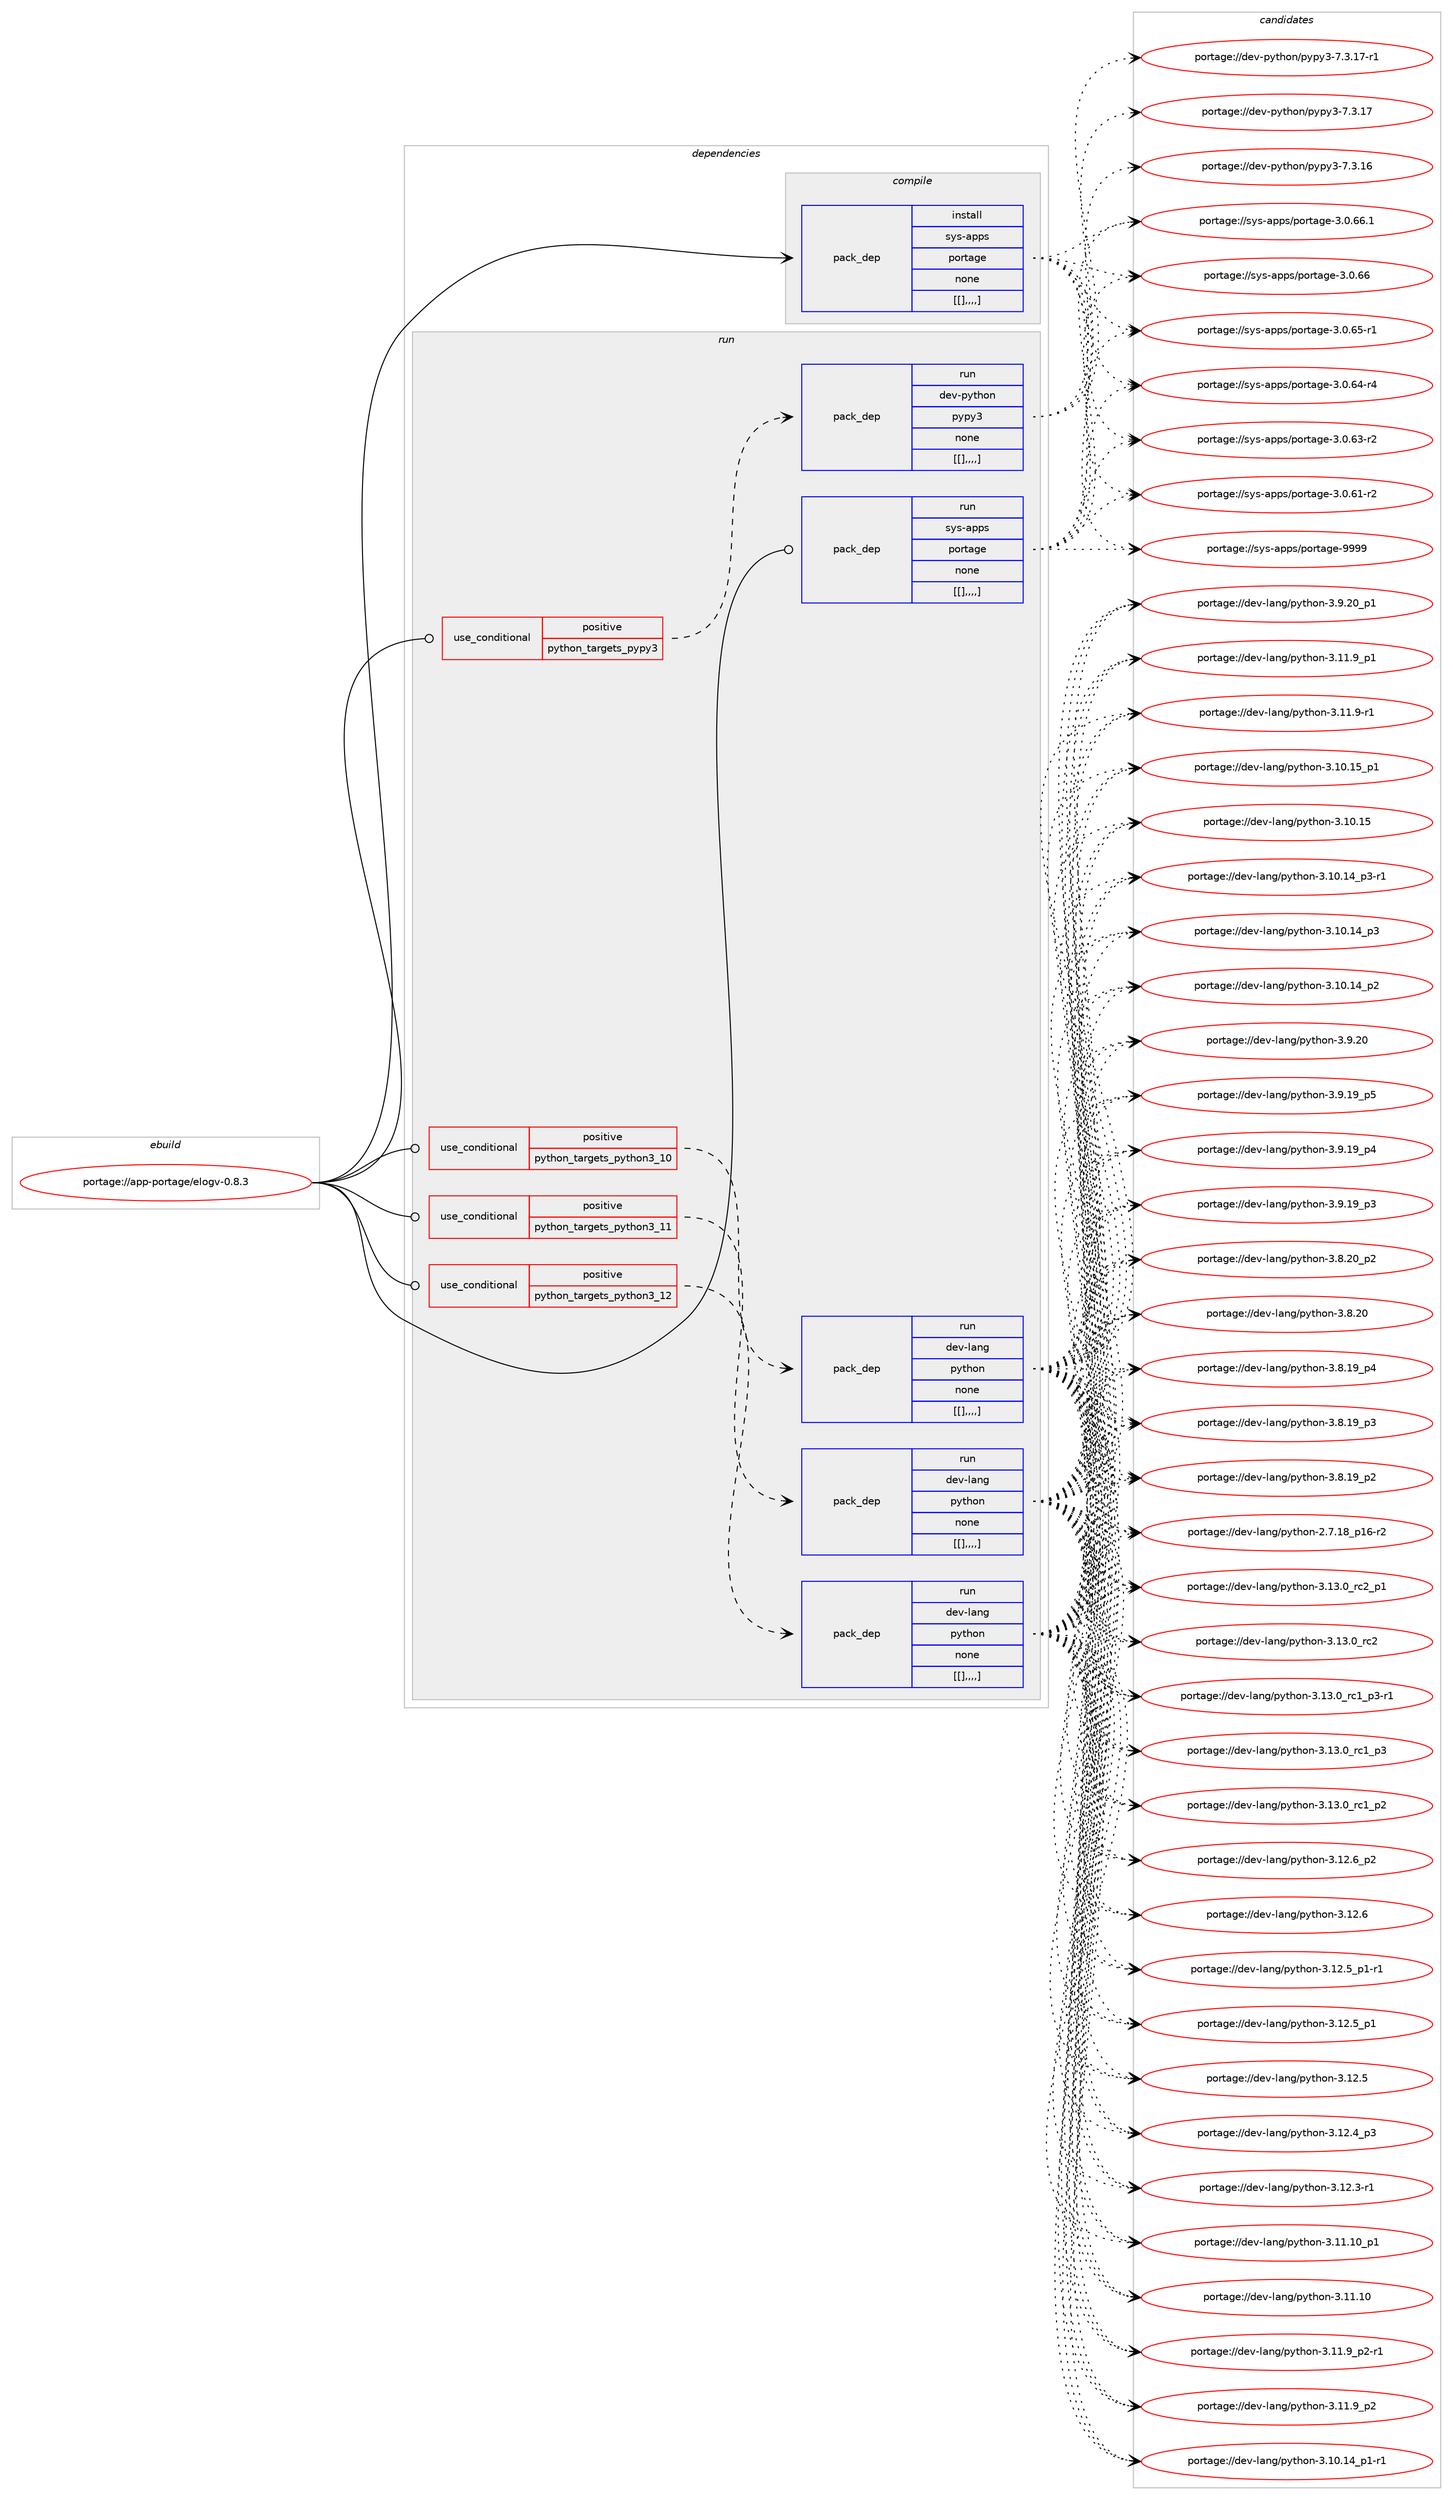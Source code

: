 digraph prolog {

# *************
# Graph options
# *************

newrank=true;
concentrate=true;
compound=true;
graph [rankdir=LR,fontname=Helvetica,fontsize=10,ranksep=1.5];#, ranksep=2.5, nodesep=0.2];
edge  [arrowhead=vee];
node  [fontname=Helvetica,fontsize=10];

# **********
# The ebuild
# **********

subgraph cluster_leftcol {
color=gray;
label=<<i>ebuild</i>>;
id [label="portage://app-portage/elogv-0.8.3", color=red, width=4, href="../app-portage/elogv-0.8.3.svg"];
}

# ****************
# The dependencies
# ****************

subgraph cluster_midcol {
color=gray;
label=<<i>dependencies</i>>;
subgraph cluster_compile {
fillcolor="#eeeeee";
style=filled;
label=<<i>compile</i>>;
subgraph pack35919 {
dependency50721 [label=<<TABLE BORDER="0" CELLBORDER="1" CELLSPACING="0" CELLPADDING="4" WIDTH="220"><TR><TD ROWSPAN="6" CELLPADDING="30">pack_dep</TD></TR><TR><TD WIDTH="110">install</TD></TR><TR><TD>sys-apps</TD></TR><TR><TD>portage</TD></TR><TR><TD>none</TD></TR><TR><TD>[[],,,,]</TD></TR></TABLE>>, shape=none, color=blue];
}
id:e -> dependency50721:w [weight=20,style="solid",arrowhead="vee"];
}
subgraph cluster_compileandrun {
fillcolor="#eeeeee";
style=filled;
label=<<i>compile and run</i>>;
}
subgraph cluster_run {
fillcolor="#eeeeee";
style=filled;
label=<<i>run</i>>;
subgraph cond14345 {
dependency50722 [label=<<TABLE BORDER="0" CELLBORDER="1" CELLSPACING="0" CELLPADDING="4"><TR><TD ROWSPAN="3" CELLPADDING="10">use_conditional</TD></TR><TR><TD>positive</TD></TR><TR><TD>python_targets_pypy3</TD></TR></TABLE>>, shape=none, color=red];
subgraph pack35920 {
dependency50723 [label=<<TABLE BORDER="0" CELLBORDER="1" CELLSPACING="0" CELLPADDING="4" WIDTH="220"><TR><TD ROWSPAN="6" CELLPADDING="30">pack_dep</TD></TR><TR><TD WIDTH="110">run</TD></TR><TR><TD>dev-python</TD></TR><TR><TD>pypy3</TD></TR><TR><TD>none</TD></TR><TR><TD>[[],,,,]</TD></TR></TABLE>>, shape=none, color=blue];
}
dependency50722:e -> dependency50723:w [weight=20,style="dashed",arrowhead="vee"];
}
id:e -> dependency50722:w [weight=20,style="solid",arrowhead="odot"];
subgraph cond14346 {
dependency50724 [label=<<TABLE BORDER="0" CELLBORDER="1" CELLSPACING="0" CELLPADDING="4"><TR><TD ROWSPAN="3" CELLPADDING="10">use_conditional</TD></TR><TR><TD>positive</TD></TR><TR><TD>python_targets_python3_10</TD></TR></TABLE>>, shape=none, color=red];
subgraph pack35921 {
dependency50725 [label=<<TABLE BORDER="0" CELLBORDER="1" CELLSPACING="0" CELLPADDING="4" WIDTH="220"><TR><TD ROWSPAN="6" CELLPADDING="30">pack_dep</TD></TR><TR><TD WIDTH="110">run</TD></TR><TR><TD>dev-lang</TD></TR><TR><TD>python</TD></TR><TR><TD>none</TD></TR><TR><TD>[[],,,,]</TD></TR></TABLE>>, shape=none, color=blue];
}
dependency50724:e -> dependency50725:w [weight=20,style="dashed",arrowhead="vee"];
}
id:e -> dependency50724:w [weight=20,style="solid",arrowhead="odot"];
subgraph cond14347 {
dependency50726 [label=<<TABLE BORDER="0" CELLBORDER="1" CELLSPACING="0" CELLPADDING="4"><TR><TD ROWSPAN="3" CELLPADDING="10">use_conditional</TD></TR><TR><TD>positive</TD></TR><TR><TD>python_targets_python3_11</TD></TR></TABLE>>, shape=none, color=red];
subgraph pack35922 {
dependency50727 [label=<<TABLE BORDER="0" CELLBORDER="1" CELLSPACING="0" CELLPADDING="4" WIDTH="220"><TR><TD ROWSPAN="6" CELLPADDING="30">pack_dep</TD></TR><TR><TD WIDTH="110">run</TD></TR><TR><TD>dev-lang</TD></TR><TR><TD>python</TD></TR><TR><TD>none</TD></TR><TR><TD>[[],,,,]</TD></TR></TABLE>>, shape=none, color=blue];
}
dependency50726:e -> dependency50727:w [weight=20,style="dashed",arrowhead="vee"];
}
id:e -> dependency50726:w [weight=20,style="solid",arrowhead="odot"];
subgraph cond14348 {
dependency50728 [label=<<TABLE BORDER="0" CELLBORDER="1" CELLSPACING="0" CELLPADDING="4"><TR><TD ROWSPAN="3" CELLPADDING="10">use_conditional</TD></TR><TR><TD>positive</TD></TR><TR><TD>python_targets_python3_12</TD></TR></TABLE>>, shape=none, color=red];
subgraph pack35923 {
dependency50729 [label=<<TABLE BORDER="0" CELLBORDER="1" CELLSPACING="0" CELLPADDING="4" WIDTH="220"><TR><TD ROWSPAN="6" CELLPADDING="30">pack_dep</TD></TR><TR><TD WIDTH="110">run</TD></TR><TR><TD>dev-lang</TD></TR><TR><TD>python</TD></TR><TR><TD>none</TD></TR><TR><TD>[[],,,,]</TD></TR></TABLE>>, shape=none, color=blue];
}
dependency50728:e -> dependency50729:w [weight=20,style="dashed",arrowhead="vee"];
}
id:e -> dependency50728:w [weight=20,style="solid",arrowhead="odot"];
subgraph pack35924 {
dependency50730 [label=<<TABLE BORDER="0" CELLBORDER="1" CELLSPACING="0" CELLPADDING="4" WIDTH="220"><TR><TD ROWSPAN="6" CELLPADDING="30">pack_dep</TD></TR><TR><TD WIDTH="110">run</TD></TR><TR><TD>sys-apps</TD></TR><TR><TD>portage</TD></TR><TR><TD>none</TD></TR><TR><TD>[[],,,,]</TD></TR></TABLE>>, shape=none, color=blue];
}
id:e -> dependency50730:w [weight=20,style="solid",arrowhead="odot"];
}
}

# **************
# The candidates
# **************

subgraph cluster_choices {
rank=same;
color=gray;
label=<<i>candidates</i>>;

subgraph choice35919 {
color=black;
nodesep=1;
choice115121115459711211211547112111114116971031014557575757 [label="portage://sys-apps/portage-9999", color=red, width=4,href="../sys-apps/portage-9999.svg"];
choice11512111545971121121154711211111411697103101455146484654544649 [label="portage://sys-apps/portage-3.0.66.1", color=red, width=4,href="../sys-apps/portage-3.0.66.1.svg"];
choice1151211154597112112115471121111141169710310145514648465454 [label="portage://sys-apps/portage-3.0.66", color=red, width=4,href="../sys-apps/portage-3.0.66.svg"];
choice11512111545971121121154711211111411697103101455146484654534511449 [label="portage://sys-apps/portage-3.0.65-r1", color=red, width=4,href="../sys-apps/portage-3.0.65-r1.svg"];
choice11512111545971121121154711211111411697103101455146484654524511452 [label="portage://sys-apps/portage-3.0.64-r4", color=red, width=4,href="../sys-apps/portage-3.0.64-r4.svg"];
choice11512111545971121121154711211111411697103101455146484654514511450 [label="portage://sys-apps/portage-3.0.63-r2", color=red, width=4,href="../sys-apps/portage-3.0.63-r2.svg"];
choice11512111545971121121154711211111411697103101455146484654494511450 [label="portage://sys-apps/portage-3.0.61-r2", color=red, width=4,href="../sys-apps/portage-3.0.61-r2.svg"];
dependency50721:e -> choice115121115459711211211547112111114116971031014557575757:w [style=dotted,weight="100"];
dependency50721:e -> choice11512111545971121121154711211111411697103101455146484654544649:w [style=dotted,weight="100"];
dependency50721:e -> choice1151211154597112112115471121111141169710310145514648465454:w [style=dotted,weight="100"];
dependency50721:e -> choice11512111545971121121154711211111411697103101455146484654534511449:w [style=dotted,weight="100"];
dependency50721:e -> choice11512111545971121121154711211111411697103101455146484654524511452:w [style=dotted,weight="100"];
dependency50721:e -> choice11512111545971121121154711211111411697103101455146484654514511450:w [style=dotted,weight="100"];
dependency50721:e -> choice11512111545971121121154711211111411697103101455146484654494511450:w [style=dotted,weight="100"];
}
subgraph choice35920 {
color=black;
nodesep=1;
choice100101118451121211161041111104711212111212151455546514649554511449 [label="portage://dev-python/pypy3-7.3.17-r1", color=red, width=4,href="../dev-python/pypy3-7.3.17-r1.svg"];
choice10010111845112121116104111110471121211121215145554651464955 [label="portage://dev-python/pypy3-7.3.17", color=red, width=4,href="../dev-python/pypy3-7.3.17.svg"];
choice10010111845112121116104111110471121211121215145554651464954 [label="portage://dev-python/pypy3-7.3.16", color=red, width=4,href="../dev-python/pypy3-7.3.16.svg"];
dependency50723:e -> choice100101118451121211161041111104711212111212151455546514649554511449:w [style=dotted,weight="100"];
dependency50723:e -> choice10010111845112121116104111110471121211121215145554651464955:w [style=dotted,weight="100"];
dependency50723:e -> choice10010111845112121116104111110471121211121215145554651464954:w [style=dotted,weight="100"];
}
subgraph choice35921 {
color=black;
nodesep=1;
choice100101118451089711010347112121116104111110455146495146489511499509511249 [label="portage://dev-lang/python-3.13.0_rc2_p1", color=red, width=4,href="../dev-lang/python-3.13.0_rc2_p1.svg"];
choice10010111845108971101034711212111610411111045514649514648951149950 [label="portage://dev-lang/python-3.13.0_rc2", color=red, width=4,href="../dev-lang/python-3.13.0_rc2.svg"];
choice1001011184510897110103471121211161041111104551464951464895114994995112514511449 [label="portage://dev-lang/python-3.13.0_rc1_p3-r1", color=red, width=4,href="../dev-lang/python-3.13.0_rc1_p3-r1.svg"];
choice100101118451089711010347112121116104111110455146495146489511499499511251 [label="portage://dev-lang/python-3.13.0_rc1_p3", color=red, width=4,href="../dev-lang/python-3.13.0_rc1_p3.svg"];
choice100101118451089711010347112121116104111110455146495146489511499499511250 [label="portage://dev-lang/python-3.13.0_rc1_p2", color=red, width=4,href="../dev-lang/python-3.13.0_rc1_p2.svg"];
choice100101118451089711010347112121116104111110455146495046549511250 [label="portage://dev-lang/python-3.12.6_p2", color=red, width=4,href="../dev-lang/python-3.12.6_p2.svg"];
choice10010111845108971101034711212111610411111045514649504654 [label="portage://dev-lang/python-3.12.6", color=red, width=4,href="../dev-lang/python-3.12.6.svg"];
choice1001011184510897110103471121211161041111104551464950465395112494511449 [label="portage://dev-lang/python-3.12.5_p1-r1", color=red, width=4,href="../dev-lang/python-3.12.5_p1-r1.svg"];
choice100101118451089711010347112121116104111110455146495046539511249 [label="portage://dev-lang/python-3.12.5_p1", color=red, width=4,href="../dev-lang/python-3.12.5_p1.svg"];
choice10010111845108971101034711212111610411111045514649504653 [label="portage://dev-lang/python-3.12.5", color=red, width=4,href="../dev-lang/python-3.12.5.svg"];
choice100101118451089711010347112121116104111110455146495046529511251 [label="portage://dev-lang/python-3.12.4_p3", color=red, width=4,href="../dev-lang/python-3.12.4_p3.svg"];
choice100101118451089711010347112121116104111110455146495046514511449 [label="portage://dev-lang/python-3.12.3-r1", color=red, width=4,href="../dev-lang/python-3.12.3-r1.svg"];
choice10010111845108971101034711212111610411111045514649494649489511249 [label="portage://dev-lang/python-3.11.10_p1", color=red, width=4,href="../dev-lang/python-3.11.10_p1.svg"];
choice1001011184510897110103471121211161041111104551464949464948 [label="portage://dev-lang/python-3.11.10", color=red, width=4,href="../dev-lang/python-3.11.10.svg"];
choice1001011184510897110103471121211161041111104551464949465795112504511449 [label="portage://dev-lang/python-3.11.9_p2-r1", color=red, width=4,href="../dev-lang/python-3.11.9_p2-r1.svg"];
choice100101118451089711010347112121116104111110455146494946579511250 [label="portage://dev-lang/python-3.11.9_p2", color=red, width=4,href="../dev-lang/python-3.11.9_p2.svg"];
choice100101118451089711010347112121116104111110455146494946579511249 [label="portage://dev-lang/python-3.11.9_p1", color=red, width=4,href="../dev-lang/python-3.11.9_p1.svg"];
choice100101118451089711010347112121116104111110455146494946574511449 [label="portage://dev-lang/python-3.11.9-r1", color=red, width=4,href="../dev-lang/python-3.11.9-r1.svg"];
choice10010111845108971101034711212111610411111045514649484649539511249 [label="portage://dev-lang/python-3.10.15_p1", color=red, width=4,href="../dev-lang/python-3.10.15_p1.svg"];
choice1001011184510897110103471121211161041111104551464948464953 [label="portage://dev-lang/python-3.10.15", color=red, width=4,href="../dev-lang/python-3.10.15.svg"];
choice100101118451089711010347112121116104111110455146494846495295112514511449 [label="portage://dev-lang/python-3.10.14_p3-r1", color=red, width=4,href="../dev-lang/python-3.10.14_p3-r1.svg"];
choice10010111845108971101034711212111610411111045514649484649529511251 [label="portage://dev-lang/python-3.10.14_p3", color=red, width=4,href="../dev-lang/python-3.10.14_p3.svg"];
choice10010111845108971101034711212111610411111045514649484649529511250 [label="portage://dev-lang/python-3.10.14_p2", color=red, width=4,href="../dev-lang/python-3.10.14_p2.svg"];
choice100101118451089711010347112121116104111110455146494846495295112494511449 [label="portage://dev-lang/python-3.10.14_p1-r1", color=red, width=4,href="../dev-lang/python-3.10.14_p1-r1.svg"];
choice100101118451089711010347112121116104111110455146574650489511249 [label="portage://dev-lang/python-3.9.20_p1", color=red, width=4,href="../dev-lang/python-3.9.20_p1.svg"];
choice10010111845108971101034711212111610411111045514657465048 [label="portage://dev-lang/python-3.9.20", color=red, width=4,href="../dev-lang/python-3.9.20.svg"];
choice100101118451089711010347112121116104111110455146574649579511253 [label="portage://dev-lang/python-3.9.19_p5", color=red, width=4,href="../dev-lang/python-3.9.19_p5.svg"];
choice100101118451089711010347112121116104111110455146574649579511252 [label="portage://dev-lang/python-3.9.19_p4", color=red, width=4,href="../dev-lang/python-3.9.19_p4.svg"];
choice100101118451089711010347112121116104111110455146574649579511251 [label="portage://dev-lang/python-3.9.19_p3", color=red, width=4,href="../dev-lang/python-3.9.19_p3.svg"];
choice100101118451089711010347112121116104111110455146564650489511250 [label="portage://dev-lang/python-3.8.20_p2", color=red, width=4,href="../dev-lang/python-3.8.20_p2.svg"];
choice10010111845108971101034711212111610411111045514656465048 [label="portage://dev-lang/python-3.8.20", color=red, width=4,href="../dev-lang/python-3.8.20.svg"];
choice100101118451089711010347112121116104111110455146564649579511252 [label="portage://dev-lang/python-3.8.19_p4", color=red, width=4,href="../dev-lang/python-3.8.19_p4.svg"];
choice100101118451089711010347112121116104111110455146564649579511251 [label="portage://dev-lang/python-3.8.19_p3", color=red, width=4,href="../dev-lang/python-3.8.19_p3.svg"];
choice100101118451089711010347112121116104111110455146564649579511250 [label="portage://dev-lang/python-3.8.19_p2", color=red, width=4,href="../dev-lang/python-3.8.19_p2.svg"];
choice100101118451089711010347112121116104111110455046554649569511249544511450 [label="portage://dev-lang/python-2.7.18_p16-r2", color=red, width=4,href="../dev-lang/python-2.7.18_p16-r2.svg"];
dependency50725:e -> choice100101118451089711010347112121116104111110455146495146489511499509511249:w [style=dotted,weight="100"];
dependency50725:e -> choice10010111845108971101034711212111610411111045514649514648951149950:w [style=dotted,weight="100"];
dependency50725:e -> choice1001011184510897110103471121211161041111104551464951464895114994995112514511449:w [style=dotted,weight="100"];
dependency50725:e -> choice100101118451089711010347112121116104111110455146495146489511499499511251:w [style=dotted,weight="100"];
dependency50725:e -> choice100101118451089711010347112121116104111110455146495146489511499499511250:w [style=dotted,weight="100"];
dependency50725:e -> choice100101118451089711010347112121116104111110455146495046549511250:w [style=dotted,weight="100"];
dependency50725:e -> choice10010111845108971101034711212111610411111045514649504654:w [style=dotted,weight="100"];
dependency50725:e -> choice1001011184510897110103471121211161041111104551464950465395112494511449:w [style=dotted,weight="100"];
dependency50725:e -> choice100101118451089711010347112121116104111110455146495046539511249:w [style=dotted,weight="100"];
dependency50725:e -> choice10010111845108971101034711212111610411111045514649504653:w [style=dotted,weight="100"];
dependency50725:e -> choice100101118451089711010347112121116104111110455146495046529511251:w [style=dotted,weight="100"];
dependency50725:e -> choice100101118451089711010347112121116104111110455146495046514511449:w [style=dotted,weight="100"];
dependency50725:e -> choice10010111845108971101034711212111610411111045514649494649489511249:w [style=dotted,weight="100"];
dependency50725:e -> choice1001011184510897110103471121211161041111104551464949464948:w [style=dotted,weight="100"];
dependency50725:e -> choice1001011184510897110103471121211161041111104551464949465795112504511449:w [style=dotted,weight="100"];
dependency50725:e -> choice100101118451089711010347112121116104111110455146494946579511250:w [style=dotted,weight="100"];
dependency50725:e -> choice100101118451089711010347112121116104111110455146494946579511249:w [style=dotted,weight="100"];
dependency50725:e -> choice100101118451089711010347112121116104111110455146494946574511449:w [style=dotted,weight="100"];
dependency50725:e -> choice10010111845108971101034711212111610411111045514649484649539511249:w [style=dotted,weight="100"];
dependency50725:e -> choice1001011184510897110103471121211161041111104551464948464953:w [style=dotted,weight="100"];
dependency50725:e -> choice100101118451089711010347112121116104111110455146494846495295112514511449:w [style=dotted,weight="100"];
dependency50725:e -> choice10010111845108971101034711212111610411111045514649484649529511251:w [style=dotted,weight="100"];
dependency50725:e -> choice10010111845108971101034711212111610411111045514649484649529511250:w [style=dotted,weight="100"];
dependency50725:e -> choice100101118451089711010347112121116104111110455146494846495295112494511449:w [style=dotted,weight="100"];
dependency50725:e -> choice100101118451089711010347112121116104111110455146574650489511249:w [style=dotted,weight="100"];
dependency50725:e -> choice10010111845108971101034711212111610411111045514657465048:w [style=dotted,weight="100"];
dependency50725:e -> choice100101118451089711010347112121116104111110455146574649579511253:w [style=dotted,weight="100"];
dependency50725:e -> choice100101118451089711010347112121116104111110455146574649579511252:w [style=dotted,weight="100"];
dependency50725:e -> choice100101118451089711010347112121116104111110455146574649579511251:w [style=dotted,weight="100"];
dependency50725:e -> choice100101118451089711010347112121116104111110455146564650489511250:w [style=dotted,weight="100"];
dependency50725:e -> choice10010111845108971101034711212111610411111045514656465048:w [style=dotted,weight="100"];
dependency50725:e -> choice100101118451089711010347112121116104111110455146564649579511252:w [style=dotted,weight="100"];
dependency50725:e -> choice100101118451089711010347112121116104111110455146564649579511251:w [style=dotted,weight="100"];
dependency50725:e -> choice100101118451089711010347112121116104111110455146564649579511250:w [style=dotted,weight="100"];
dependency50725:e -> choice100101118451089711010347112121116104111110455046554649569511249544511450:w [style=dotted,weight="100"];
}
subgraph choice35922 {
color=black;
nodesep=1;
choice100101118451089711010347112121116104111110455146495146489511499509511249 [label="portage://dev-lang/python-3.13.0_rc2_p1", color=red, width=4,href="../dev-lang/python-3.13.0_rc2_p1.svg"];
choice10010111845108971101034711212111610411111045514649514648951149950 [label="portage://dev-lang/python-3.13.0_rc2", color=red, width=4,href="../dev-lang/python-3.13.0_rc2.svg"];
choice1001011184510897110103471121211161041111104551464951464895114994995112514511449 [label="portage://dev-lang/python-3.13.0_rc1_p3-r1", color=red, width=4,href="../dev-lang/python-3.13.0_rc1_p3-r1.svg"];
choice100101118451089711010347112121116104111110455146495146489511499499511251 [label="portage://dev-lang/python-3.13.0_rc1_p3", color=red, width=4,href="../dev-lang/python-3.13.0_rc1_p3.svg"];
choice100101118451089711010347112121116104111110455146495146489511499499511250 [label="portage://dev-lang/python-3.13.0_rc1_p2", color=red, width=4,href="../dev-lang/python-3.13.0_rc1_p2.svg"];
choice100101118451089711010347112121116104111110455146495046549511250 [label="portage://dev-lang/python-3.12.6_p2", color=red, width=4,href="../dev-lang/python-3.12.6_p2.svg"];
choice10010111845108971101034711212111610411111045514649504654 [label="portage://dev-lang/python-3.12.6", color=red, width=4,href="../dev-lang/python-3.12.6.svg"];
choice1001011184510897110103471121211161041111104551464950465395112494511449 [label="portage://dev-lang/python-3.12.5_p1-r1", color=red, width=4,href="../dev-lang/python-3.12.5_p1-r1.svg"];
choice100101118451089711010347112121116104111110455146495046539511249 [label="portage://dev-lang/python-3.12.5_p1", color=red, width=4,href="../dev-lang/python-3.12.5_p1.svg"];
choice10010111845108971101034711212111610411111045514649504653 [label="portage://dev-lang/python-3.12.5", color=red, width=4,href="../dev-lang/python-3.12.5.svg"];
choice100101118451089711010347112121116104111110455146495046529511251 [label="portage://dev-lang/python-3.12.4_p3", color=red, width=4,href="../dev-lang/python-3.12.4_p3.svg"];
choice100101118451089711010347112121116104111110455146495046514511449 [label="portage://dev-lang/python-3.12.3-r1", color=red, width=4,href="../dev-lang/python-3.12.3-r1.svg"];
choice10010111845108971101034711212111610411111045514649494649489511249 [label="portage://dev-lang/python-3.11.10_p1", color=red, width=4,href="../dev-lang/python-3.11.10_p1.svg"];
choice1001011184510897110103471121211161041111104551464949464948 [label="portage://dev-lang/python-3.11.10", color=red, width=4,href="../dev-lang/python-3.11.10.svg"];
choice1001011184510897110103471121211161041111104551464949465795112504511449 [label="portage://dev-lang/python-3.11.9_p2-r1", color=red, width=4,href="../dev-lang/python-3.11.9_p2-r1.svg"];
choice100101118451089711010347112121116104111110455146494946579511250 [label="portage://dev-lang/python-3.11.9_p2", color=red, width=4,href="../dev-lang/python-3.11.9_p2.svg"];
choice100101118451089711010347112121116104111110455146494946579511249 [label="portage://dev-lang/python-3.11.9_p1", color=red, width=4,href="../dev-lang/python-3.11.9_p1.svg"];
choice100101118451089711010347112121116104111110455146494946574511449 [label="portage://dev-lang/python-3.11.9-r1", color=red, width=4,href="../dev-lang/python-3.11.9-r1.svg"];
choice10010111845108971101034711212111610411111045514649484649539511249 [label="portage://dev-lang/python-3.10.15_p1", color=red, width=4,href="../dev-lang/python-3.10.15_p1.svg"];
choice1001011184510897110103471121211161041111104551464948464953 [label="portage://dev-lang/python-3.10.15", color=red, width=4,href="../dev-lang/python-3.10.15.svg"];
choice100101118451089711010347112121116104111110455146494846495295112514511449 [label="portage://dev-lang/python-3.10.14_p3-r1", color=red, width=4,href="../dev-lang/python-3.10.14_p3-r1.svg"];
choice10010111845108971101034711212111610411111045514649484649529511251 [label="portage://dev-lang/python-3.10.14_p3", color=red, width=4,href="../dev-lang/python-3.10.14_p3.svg"];
choice10010111845108971101034711212111610411111045514649484649529511250 [label="portage://dev-lang/python-3.10.14_p2", color=red, width=4,href="../dev-lang/python-3.10.14_p2.svg"];
choice100101118451089711010347112121116104111110455146494846495295112494511449 [label="portage://dev-lang/python-3.10.14_p1-r1", color=red, width=4,href="../dev-lang/python-3.10.14_p1-r1.svg"];
choice100101118451089711010347112121116104111110455146574650489511249 [label="portage://dev-lang/python-3.9.20_p1", color=red, width=4,href="../dev-lang/python-3.9.20_p1.svg"];
choice10010111845108971101034711212111610411111045514657465048 [label="portage://dev-lang/python-3.9.20", color=red, width=4,href="../dev-lang/python-3.9.20.svg"];
choice100101118451089711010347112121116104111110455146574649579511253 [label="portage://dev-lang/python-3.9.19_p5", color=red, width=4,href="../dev-lang/python-3.9.19_p5.svg"];
choice100101118451089711010347112121116104111110455146574649579511252 [label="portage://dev-lang/python-3.9.19_p4", color=red, width=4,href="../dev-lang/python-3.9.19_p4.svg"];
choice100101118451089711010347112121116104111110455146574649579511251 [label="portage://dev-lang/python-3.9.19_p3", color=red, width=4,href="../dev-lang/python-3.9.19_p3.svg"];
choice100101118451089711010347112121116104111110455146564650489511250 [label="portage://dev-lang/python-3.8.20_p2", color=red, width=4,href="../dev-lang/python-3.8.20_p2.svg"];
choice10010111845108971101034711212111610411111045514656465048 [label="portage://dev-lang/python-3.8.20", color=red, width=4,href="../dev-lang/python-3.8.20.svg"];
choice100101118451089711010347112121116104111110455146564649579511252 [label="portage://dev-lang/python-3.8.19_p4", color=red, width=4,href="../dev-lang/python-3.8.19_p4.svg"];
choice100101118451089711010347112121116104111110455146564649579511251 [label="portage://dev-lang/python-3.8.19_p3", color=red, width=4,href="../dev-lang/python-3.8.19_p3.svg"];
choice100101118451089711010347112121116104111110455146564649579511250 [label="portage://dev-lang/python-3.8.19_p2", color=red, width=4,href="../dev-lang/python-3.8.19_p2.svg"];
choice100101118451089711010347112121116104111110455046554649569511249544511450 [label="portage://dev-lang/python-2.7.18_p16-r2", color=red, width=4,href="../dev-lang/python-2.7.18_p16-r2.svg"];
dependency50727:e -> choice100101118451089711010347112121116104111110455146495146489511499509511249:w [style=dotted,weight="100"];
dependency50727:e -> choice10010111845108971101034711212111610411111045514649514648951149950:w [style=dotted,weight="100"];
dependency50727:e -> choice1001011184510897110103471121211161041111104551464951464895114994995112514511449:w [style=dotted,weight="100"];
dependency50727:e -> choice100101118451089711010347112121116104111110455146495146489511499499511251:w [style=dotted,weight="100"];
dependency50727:e -> choice100101118451089711010347112121116104111110455146495146489511499499511250:w [style=dotted,weight="100"];
dependency50727:e -> choice100101118451089711010347112121116104111110455146495046549511250:w [style=dotted,weight="100"];
dependency50727:e -> choice10010111845108971101034711212111610411111045514649504654:w [style=dotted,weight="100"];
dependency50727:e -> choice1001011184510897110103471121211161041111104551464950465395112494511449:w [style=dotted,weight="100"];
dependency50727:e -> choice100101118451089711010347112121116104111110455146495046539511249:w [style=dotted,weight="100"];
dependency50727:e -> choice10010111845108971101034711212111610411111045514649504653:w [style=dotted,weight="100"];
dependency50727:e -> choice100101118451089711010347112121116104111110455146495046529511251:w [style=dotted,weight="100"];
dependency50727:e -> choice100101118451089711010347112121116104111110455146495046514511449:w [style=dotted,weight="100"];
dependency50727:e -> choice10010111845108971101034711212111610411111045514649494649489511249:w [style=dotted,weight="100"];
dependency50727:e -> choice1001011184510897110103471121211161041111104551464949464948:w [style=dotted,weight="100"];
dependency50727:e -> choice1001011184510897110103471121211161041111104551464949465795112504511449:w [style=dotted,weight="100"];
dependency50727:e -> choice100101118451089711010347112121116104111110455146494946579511250:w [style=dotted,weight="100"];
dependency50727:e -> choice100101118451089711010347112121116104111110455146494946579511249:w [style=dotted,weight="100"];
dependency50727:e -> choice100101118451089711010347112121116104111110455146494946574511449:w [style=dotted,weight="100"];
dependency50727:e -> choice10010111845108971101034711212111610411111045514649484649539511249:w [style=dotted,weight="100"];
dependency50727:e -> choice1001011184510897110103471121211161041111104551464948464953:w [style=dotted,weight="100"];
dependency50727:e -> choice100101118451089711010347112121116104111110455146494846495295112514511449:w [style=dotted,weight="100"];
dependency50727:e -> choice10010111845108971101034711212111610411111045514649484649529511251:w [style=dotted,weight="100"];
dependency50727:e -> choice10010111845108971101034711212111610411111045514649484649529511250:w [style=dotted,weight="100"];
dependency50727:e -> choice100101118451089711010347112121116104111110455146494846495295112494511449:w [style=dotted,weight="100"];
dependency50727:e -> choice100101118451089711010347112121116104111110455146574650489511249:w [style=dotted,weight="100"];
dependency50727:e -> choice10010111845108971101034711212111610411111045514657465048:w [style=dotted,weight="100"];
dependency50727:e -> choice100101118451089711010347112121116104111110455146574649579511253:w [style=dotted,weight="100"];
dependency50727:e -> choice100101118451089711010347112121116104111110455146574649579511252:w [style=dotted,weight="100"];
dependency50727:e -> choice100101118451089711010347112121116104111110455146574649579511251:w [style=dotted,weight="100"];
dependency50727:e -> choice100101118451089711010347112121116104111110455146564650489511250:w [style=dotted,weight="100"];
dependency50727:e -> choice10010111845108971101034711212111610411111045514656465048:w [style=dotted,weight="100"];
dependency50727:e -> choice100101118451089711010347112121116104111110455146564649579511252:w [style=dotted,weight="100"];
dependency50727:e -> choice100101118451089711010347112121116104111110455146564649579511251:w [style=dotted,weight="100"];
dependency50727:e -> choice100101118451089711010347112121116104111110455146564649579511250:w [style=dotted,weight="100"];
dependency50727:e -> choice100101118451089711010347112121116104111110455046554649569511249544511450:w [style=dotted,weight="100"];
}
subgraph choice35923 {
color=black;
nodesep=1;
choice100101118451089711010347112121116104111110455146495146489511499509511249 [label="portage://dev-lang/python-3.13.0_rc2_p1", color=red, width=4,href="../dev-lang/python-3.13.0_rc2_p1.svg"];
choice10010111845108971101034711212111610411111045514649514648951149950 [label="portage://dev-lang/python-3.13.0_rc2", color=red, width=4,href="../dev-lang/python-3.13.0_rc2.svg"];
choice1001011184510897110103471121211161041111104551464951464895114994995112514511449 [label="portage://dev-lang/python-3.13.0_rc1_p3-r1", color=red, width=4,href="../dev-lang/python-3.13.0_rc1_p3-r1.svg"];
choice100101118451089711010347112121116104111110455146495146489511499499511251 [label="portage://dev-lang/python-3.13.0_rc1_p3", color=red, width=4,href="../dev-lang/python-3.13.0_rc1_p3.svg"];
choice100101118451089711010347112121116104111110455146495146489511499499511250 [label="portage://dev-lang/python-3.13.0_rc1_p2", color=red, width=4,href="../dev-lang/python-3.13.0_rc1_p2.svg"];
choice100101118451089711010347112121116104111110455146495046549511250 [label="portage://dev-lang/python-3.12.6_p2", color=red, width=4,href="../dev-lang/python-3.12.6_p2.svg"];
choice10010111845108971101034711212111610411111045514649504654 [label="portage://dev-lang/python-3.12.6", color=red, width=4,href="../dev-lang/python-3.12.6.svg"];
choice1001011184510897110103471121211161041111104551464950465395112494511449 [label="portage://dev-lang/python-3.12.5_p1-r1", color=red, width=4,href="../dev-lang/python-3.12.5_p1-r1.svg"];
choice100101118451089711010347112121116104111110455146495046539511249 [label="portage://dev-lang/python-3.12.5_p1", color=red, width=4,href="../dev-lang/python-3.12.5_p1.svg"];
choice10010111845108971101034711212111610411111045514649504653 [label="portage://dev-lang/python-3.12.5", color=red, width=4,href="../dev-lang/python-3.12.5.svg"];
choice100101118451089711010347112121116104111110455146495046529511251 [label="portage://dev-lang/python-3.12.4_p3", color=red, width=4,href="../dev-lang/python-3.12.4_p3.svg"];
choice100101118451089711010347112121116104111110455146495046514511449 [label="portage://dev-lang/python-3.12.3-r1", color=red, width=4,href="../dev-lang/python-3.12.3-r1.svg"];
choice10010111845108971101034711212111610411111045514649494649489511249 [label="portage://dev-lang/python-3.11.10_p1", color=red, width=4,href="../dev-lang/python-3.11.10_p1.svg"];
choice1001011184510897110103471121211161041111104551464949464948 [label="portage://dev-lang/python-3.11.10", color=red, width=4,href="../dev-lang/python-3.11.10.svg"];
choice1001011184510897110103471121211161041111104551464949465795112504511449 [label="portage://dev-lang/python-3.11.9_p2-r1", color=red, width=4,href="../dev-lang/python-3.11.9_p2-r1.svg"];
choice100101118451089711010347112121116104111110455146494946579511250 [label="portage://dev-lang/python-3.11.9_p2", color=red, width=4,href="../dev-lang/python-3.11.9_p2.svg"];
choice100101118451089711010347112121116104111110455146494946579511249 [label="portage://dev-lang/python-3.11.9_p1", color=red, width=4,href="../dev-lang/python-3.11.9_p1.svg"];
choice100101118451089711010347112121116104111110455146494946574511449 [label="portage://dev-lang/python-3.11.9-r1", color=red, width=4,href="../dev-lang/python-3.11.9-r1.svg"];
choice10010111845108971101034711212111610411111045514649484649539511249 [label="portage://dev-lang/python-3.10.15_p1", color=red, width=4,href="../dev-lang/python-3.10.15_p1.svg"];
choice1001011184510897110103471121211161041111104551464948464953 [label="portage://dev-lang/python-3.10.15", color=red, width=4,href="../dev-lang/python-3.10.15.svg"];
choice100101118451089711010347112121116104111110455146494846495295112514511449 [label="portage://dev-lang/python-3.10.14_p3-r1", color=red, width=4,href="../dev-lang/python-3.10.14_p3-r1.svg"];
choice10010111845108971101034711212111610411111045514649484649529511251 [label="portage://dev-lang/python-3.10.14_p3", color=red, width=4,href="../dev-lang/python-3.10.14_p3.svg"];
choice10010111845108971101034711212111610411111045514649484649529511250 [label="portage://dev-lang/python-3.10.14_p2", color=red, width=4,href="../dev-lang/python-3.10.14_p2.svg"];
choice100101118451089711010347112121116104111110455146494846495295112494511449 [label="portage://dev-lang/python-3.10.14_p1-r1", color=red, width=4,href="../dev-lang/python-3.10.14_p1-r1.svg"];
choice100101118451089711010347112121116104111110455146574650489511249 [label="portage://dev-lang/python-3.9.20_p1", color=red, width=4,href="../dev-lang/python-3.9.20_p1.svg"];
choice10010111845108971101034711212111610411111045514657465048 [label="portage://dev-lang/python-3.9.20", color=red, width=4,href="../dev-lang/python-3.9.20.svg"];
choice100101118451089711010347112121116104111110455146574649579511253 [label="portage://dev-lang/python-3.9.19_p5", color=red, width=4,href="../dev-lang/python-3.9.19_p5.svg"];
choice100101118451089711010347112121116104111110455146574649579511252 [label="portage://dev-lang/python-3.9.19_p4", color=red, width=4,href="../dev-lang/python-3.9.19_p4.svg"];
choice100101118451089711010347112121116104111110455146574649579511251 [label="portage://dev-lang/python-3.9.19_p3", color=red, width=4,href="../dev-lang/python-3.9.19_p3.svg"];
choice100101118451089711010347112121116104111110455146564650489511250 [label="portage://dev-lang/python-3.8.20_p2", color=red, width=4,href="../dev-lang/python-3.8.20_p2.svg"];
choice10010111845108971101034711212111610411111045514656465048 [label="portage://dev-lang/python-3.8.20", color=red, width=4,href="../dev-lang/python-3.8.20.svg"];
choice100101118451089711010347112121116104111110455146564649579511252 [label="portage://dev-lang/python-3.8.19_p4", color=red, width=4,href="../dev-lang/python-3.8.19_p4.svg"];
choice100101118451089711010347112121116104111110455146564649579511251 [label="portage://dev-lang/python-3.8.19_p3", color=red, width=4,href="../dev-lang/python-3.8.19_p3.svg"];
choice100101118451089711010347112121116104111110455146564649579511250 [label="portage://dev-lang/python-3.8.19_p2", color=red, width=4,href="../dev-lang/python-3.8.19_p2.svg"];
choice100101118451089711010347112121116104111110455046554649569511249544511450 [label="portage://dev-lang/python-2.7.18_p16-r2", color=red, width=4,href="../dev-lang/python-2.7.18_p16-r2.svg"];
dependency50729:e -> choice100101118451089711010347112121116104111110455146495146489511499509511249:w [style=dotted,weight="100"];
dependency50729:e -> choice10010111845108971101034711212111610411111045514649514648951149950:w [style=dotted,weight="100"];
dependency50729:e -> choice1001011184510897110103471121211161041111104551464951464895114994995112514511449:w [style=dotted,weight="100"];
dependency50729:e -> choice100101118451089711010347112121116104111110455146495146489511499499511251:w [style=dotted,weight="100"];
dependency50729:e -> choice100101118451089711010347112121116104111110455146495146489511499499511250:w [style=dotted,weight="100"];
dependency50729:e -> choice100101118451089711010347112121116104111110455146495046549511250:w [style=dotted,weight="100"];
dependency50729:e -> choice10010111845108971101034711212111610411111045514649504654:w [style=dotted,weight="100"];
dependency50729:e -> choice1001011184510897110103471121211161041111104551464950465395112494511449:w [style=dotted,weight="100"];
dependency50729:e -> choice100101118451089711010347112121116104111110455146495046539511249:w [style=dotted,weight="100"];
dependency50729:e -> choice10010111845108971101034711212111610411111045514649504653:w [style=dotted,weight="100"];
dependency50729:e -> choice100101118451089711010347112121116104111110455146495046529511251:w [style=dotted,weight="100"];
dependency50729:e -> choice100101118451089711010347112121116104111110455146495046514511449:w [style=dotted,weight="100"];
dependency50729:e -> choice10010111845108971101034711212111610411111045514649494649489511249:w [style=dotted,weight="100"];
dependency50729:e -> choice1001011184510897110103471121211161041111104551464949464948:w [style=dotted,weight="100"];
dependency50729:e -> choice1001011184510897110103471121211161041111104551464949465795112504511449:w [style=dotted,weight="100"];
dependency50729:e -> choice100101118451089711010347112121116104111110455146494946579511250:w [style=dotted,weight="100"];
dependency50729:e -> choice100101118451089711010347112121116104111110455146494946579511249:w [style=dotted,weight="100"];
dependency50729:e -> choice100101118451089711010347112121116104111110455146494946574511449:w [style=dotted,weight="100"];
dependency50729:e -> choice10010111845108971101034711212111610411111045514649484649539511249:w [style=dotted,weight="100"];
dependency50729:e -> choice1001011184510897110103471121211161041111104551464948464953:w [style=dotted,weight="100"];
dependency50729:e -> choice100101118451089711010347112121116104111110455146494846495295112514511449:w [style=dotted,weight="100"];
dependency50729:e -> choice10010111845108971101034711212111610411111045514649484649529511251:w [style=dotted,weight="100"];
dependency50729:e -> choice10010111845108971101034711212111610411111045514649484649529511250:w [style=dotted,weight="100"];
dependency50729:e -> choice100101118451089711010347112121116104111110455146494846495295112494511449:w [style=dotted,weight="100"];
dependency50729:e -> choice100101118451089711010347112121116104111110455146574650489511249:w [style=dotted,weight="100"];
dependency50729:e -> choice10010111845108971101034711212111610411111045514657465048:w [style=dotted,weight="100"];
dependency50729:e -> choice100101118451089711010347112121116104111110455146574649579511253:w [style=dotted,weight="100"];
dependency50729:e -> choice100101118451089711010347112121116104111110455146574649579511252:w [style=dotted,weight="100"];
dependency50729:e -> choice100101118451089711010347112121116104111110455146574649579511251:w [style=dotted,weight="100"];
dependency50729:e -> choice100101118451089711010347112121116104111110455146564650489511250:w [style=dotted,weight="100"];
dependency50729:e -> choice10010111845108971101034711212111610411111045514656465048:w [style=dotted,weight="100"];
dependency50729:e -> choice100101118451089711010347112121116104111110455146564649579511252:w [style=dotted,weight="100"];
dependency50729:e -> choice100101118451089711010347112121116104111110455146564649579511251:w [style=dotted,weight="100"];
dependency50729:e -> choice100101118451089711010347112121116104111110455146564649579511250:w [style=dotted,weight="100"];
dependency50729:e -> choice100101118451089711010347112121116104111110455046554649569511249544511450:w [style=dotted,weight="100"];
}
subgraph choice35924 {
color=black;
nodesep=1;
choice115121115459711211211547112111114116971031014557575757 [label="portage://sys-apps/portage-9999", color=red, width=4,href="../sys-apps/portage-9999.svg"];
choice11512111545971121121154711211111411697103101455146484654544649 [label="portage://sys-apps/portage-3.0.66.1", color=red, width=4,href="../sys-apps/portage-3.0.66.1.svg"];
choice1151211154597112112115471121111141169710310145514648465454 [label="portage://sys-apps/portage-3.0.66", color=red, width=4,href="../sys-apps/portage-3.0.66.svg"];
choice11512111545971121121154711211111411697103101455146484654534511449 [label="portage://sys-apps/portage-3.0.65-r1", color=red, width=4,href="../sys-apps/portage-3.0.65-r1.svg"];
choice11512111545971121121154711211111411697103101455146484654524511452 [label="portage://sys-apps/portage-3.0.64-r4", color=red, width=4,href="../sys-apps/portage-3.0.64-r4.svg"];
choice11512111545971121121154711211111411697103101455146484654514511450 [label="portage://sys-apps/portage-3.0.63-r2", color=red, width=4,href="../sys-apps/portage-3.0.63-r2.svg"];
choice11512111545971121121154711211111411697103101455146484654494511450 [label="portage://sys-apps/portage-3.0.61-r2", color=red, width=4,href="../sys-apps/portage-3.0.61-r2.svg"];
dependency50730:e -> choice115121115459711211211547112111114116971031014557575757:w [style=dotted,weight="100"];
dependency50730:e -> choice11512111545971121121154711211111411697103101455146484654544649:w [style=dotted,weight="100"];
dependency50730:e -> choice1151211154597112112115471121111141169710310145514648465454:w [style=dotted,weight="100"];
dependency50730:e -> choice11512111545971121121154711211111411697103101455146484654534511449:w [style=dotted,weight="100"];
dependency50730:e -> choice11512111545971121121154711211111411697103101455146484654524511452:w [style=dotted,weight="100"];
dependency50730:e -> choice11512111545971121121154711211111411697103101455146484654514511450:w [style=dotted,weight="100"];
dependency50730:e -> choice11512111545971121121154711211111411697103101455146484654494511450:w [style=dotted,weight="100"];
}
}

}
